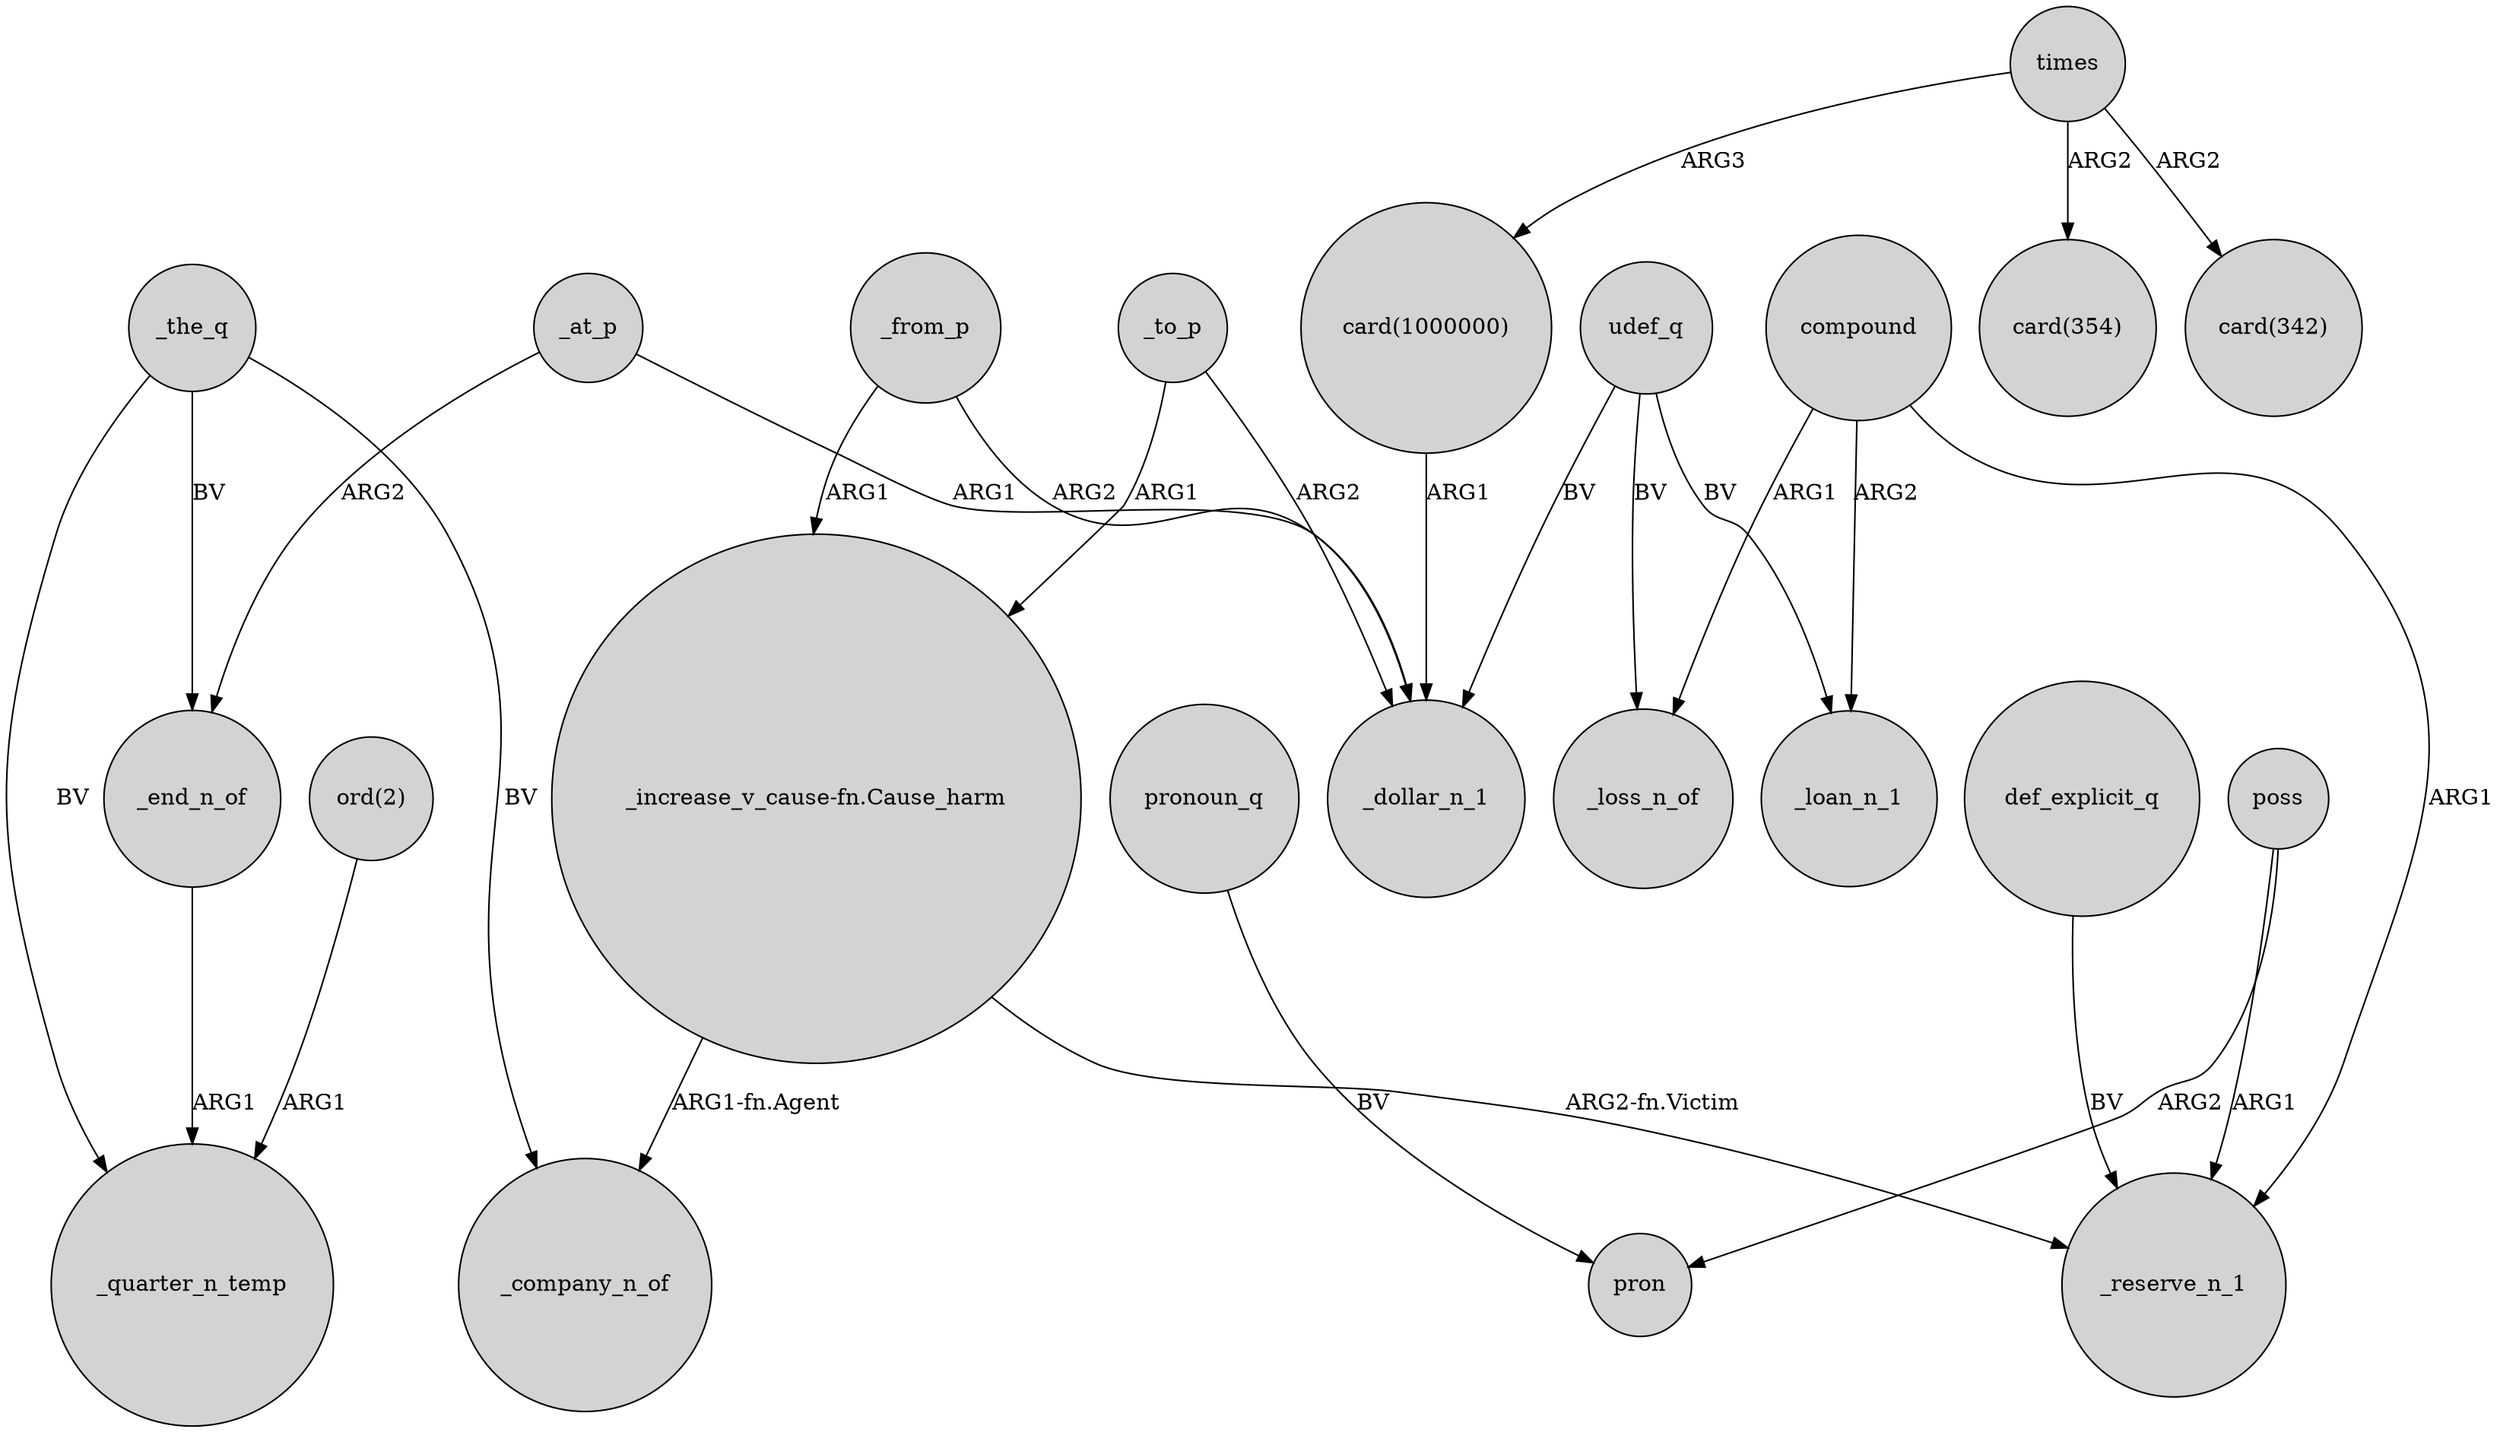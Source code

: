 digraph {
	node [shape=circle style=filled]
	_at_p -> _end_n_of [label=ARG2]
	_to_p -> "_increase_v_cause-fn.Cause_harm" [label=ARG1]
	udef_q -> _loan_n_1 [label=BV]
	_the_q -> _quarter_n_temp [label=BV]
	times -> "card(354)" [label=ARG2]
	"_increase_v_cause-fn.Cause_harm" -> _reserve_n_1 [label="ARG2-fn.Victim"]
	_at_p -> _dollar_n_1 [label=ARG1]
	times -> "card(1000000)" [label=ARG3]
	"_increase_v_cause-fn.Cause_harm" -> _company_n_of [label="ARG1-fn.Agent"]
	_to_p -> _dollar_n_1 [label=ARG2]
	pronoun_q -> pron [label=BV]
	_from_p -> "_increase_v_cause-fn.Cause_harm" [label=ARG1]
	poss -> pron [label=ARG2]
	compound -> _loss_n_of [label=ARG1]
	def_explicit_q -> _reserve_n_1 [label=BV]
	times -> "card(342)" [label=ARG2]
	udef_q -> _loss_n_of [label=BV]
	udef_q -> _dollar_n_1 [label=BV]
	"card(1000000)" -> _dollar_n_1 [label=ARG1]
	compound -> _reserve_n_1 [label=ARG1]
	"ord(2)" -> _quarter_n_temp [label=ARG1]
	poss -> _reserve_n_1 [label=ARG1]
	_the_q -> _company_n_of [label=BV]
	_the_q -> _end_n_of [label=BV]
	_end_n_of -> _quarter_n_temp [label=ARG1]
	_from_p -> _dollar_n_1 [label=ARG2]
	compound -> _loan_n_1 [label=ARG2]
}
